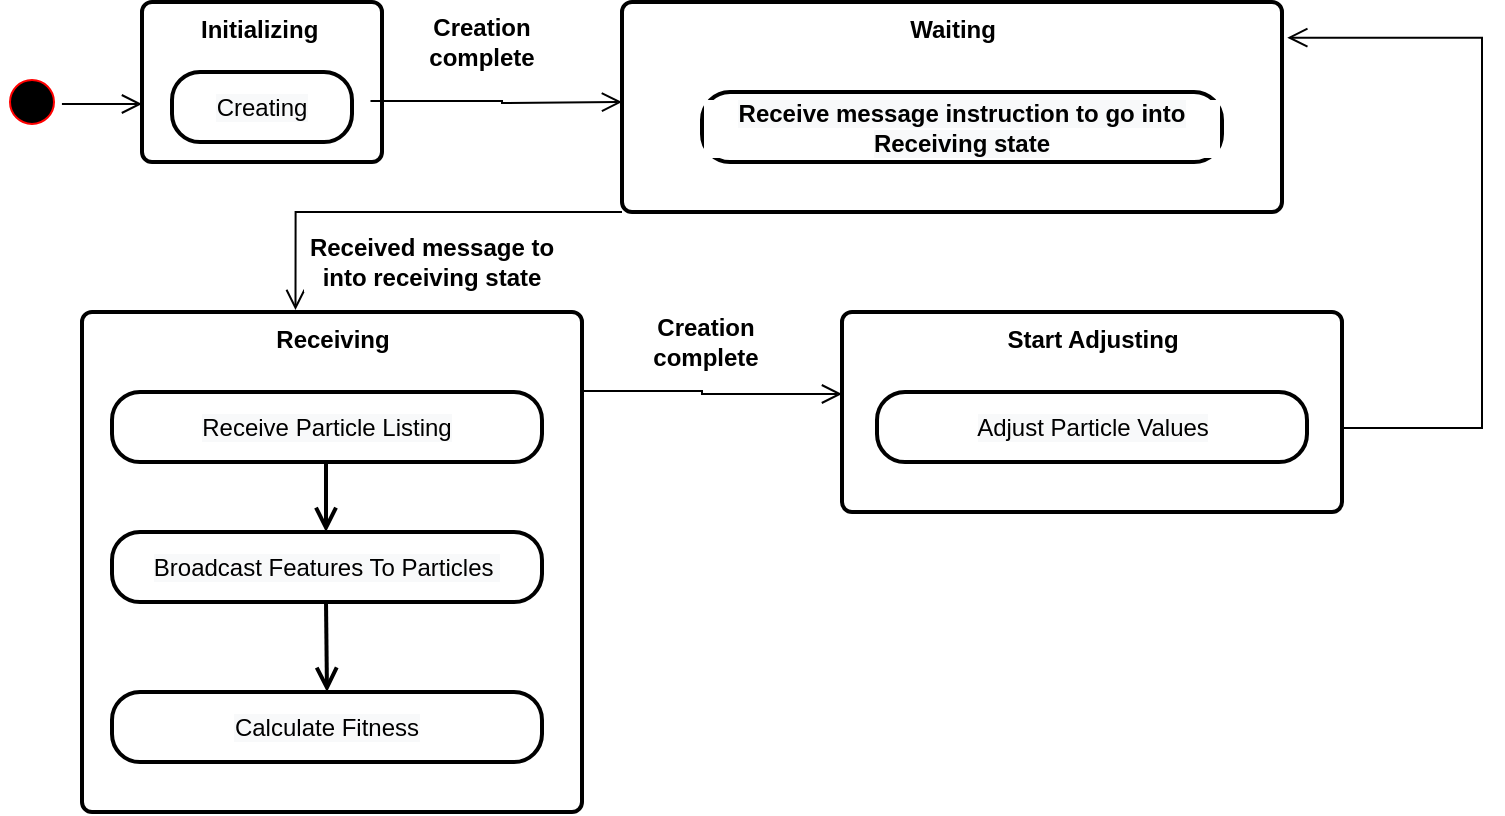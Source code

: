 <mxfile version="15.9.4" type="github">
  <diagram id="cM2ZmW4HxominK4Ddbyx" name="Page-1">
    <mxGraphModel dx="1038" dy="583" grid="1" gridSize="10" guides="1" tooltips="1" connect="1" arrows="1" fold="1" page="1" pageScale="1" pageWidth="827" pageHeight="1169" math="0" shadow="0">
      <root>
        <mxCell id="0" />
        <mxCell id="1" parent="0" />
        <mxCell id="Gxbs-bBxlD_UwTVCXYwM-1" value="&lt;b&gt;Initializing&amp;nbsp;&lt;/b&gt;" style="html=1;align=center;verticalAlign=top;rounded=1;absoluteArcSize=1;arcSize=10;dashed=0;labelBackgroundColor=default;fontColor=#000000;strokeColor=#000000;fillColor=#FFFFFF;strokeWidth=2;" parent="1" vertex="1">
          <mxGeometry x="110" y="85" width="120" height="80" as="geometry" />
        </mxCell>
        <mxCell id="Gxbs-bBxlD_UwTVCXYwM-2" value="&lt;b&gt;Waiting&lt;/b&gt;" style="html=1;align=center;verticalAlign=top;rounded=1;absoluteArcSize=1;arcSize=10;dashed=0;labelBackgroundColor=default;fontColor=#000000;strokeColor=#000000;fillColor=#FFFFFF;strokeWidth=2;" parent="1" vertex="1">
          <mxGeometry x="350" y="85" width="330" height="105" as="geometry" />
        </mxCell>
        <mxCell id="Gxbs-bBxlD_UwTVCXYwM-3" value="" style="ellipse;html=1;shape=startState;fillColor=#000000;strokeColor=#ff0000;" parent="1" vertex="1">
          <mxGeometry x="40" y="120" width="30" height="30" as="geometry" />
        </mxCell>
        <mxCell id="Gxbs-bBxlD_UwTVCXYwM-4" value="" style="edgeStyle=orthogonalEdgeStyle;html=1;verticalAlign=bottom;endArrow=open;endSize=8;strokeColor=#000000;rounded=0;" parent="1" source="Gxbs-bBxlD_UwTVCXYwM-3" edge="1">
          <mxGeometry relative="1" as="geometry">
            <mxPoint x="110" y="136" as="targetPoint" />
            <Array as="points">
              <mxPoint x="110" y="136" />
              <mxPoint x="110" y="136" />
            </Array>
          </mxGeometry>
        </mxCell>
        <mxCell id="Gxbs-bBxlD_UwTVCXYwM-5" value="" style="edgeStyle=orthogonalEdgeStyle;html=1;verticalAlign=bottom;endArrow=open;endSize=8;strokeColor=#000000;rounded=0;exitX=0.952;exitY=0.619;exitDx=0;exitDy=0;exitPerimeter=0;" parent="1" source="Gxbs-bBxlD_UwTVCXYwM-1" edge="1">
          <mxGeometry relative="1" as="geometry">
            <mxPoint x="350" y="135" as="targetPoint" />
            <mxPoint x="380" y="135" as="sourcePoint" />
            <Array as="points" />
          </mxGeometry>
        </mxCell>
        <mxCell id="Gxbs-bBxlD_UwTVCXYwM-12" value="&lt;span style=&quot;background-color: rgb(248 , 249 , 250)&quot;&gt;Creating&lt;/span&gt;" style="rounded=1;whiteSpace=wrap;html=1;arcSize=40;fontColor=#000000;fillColor=#FFFFFF;strokeColor=#000000;labelBackgroundColor=default;strokeWidth=2;" parent="1" vertex="1">
          <mxGeometry x="125" y="120" width="90" height="35" as="geometry" />
        </mxCell>
        <mxCell id="Gxbs-bBxlD_UwTVCXYwM-13" value="&lt;b&gt;Creation complete&lt;/b&gt;" style="text;html=1;strokeColor=none;fillColor=none;align=center;verticalAlign=middle;whiteSpace=wrap;rounded=0;labelBackgroundColor=default;fontColor=#000000;" parent="1" vertex="1">
          <mxGeometry x="250" y="90" width="60" height="30" as="geometry" />
        </mxCell>
        <mxCell id="Gxbs-bBxlD_UwTVCXYwM-14" value="&lt;b&gt;Receiving&lt;/b&gt;" style="html=1;align=center;verticalAlign=top;rounded=1;absoluteArcSize=1;arcSize=10;dashed=0;labelBackgroundColor=default;fontColor=#000000;strokeColor=#000000;fillColor=#FFFFFF;strokeWidth=2;" parent="1" vertex="1">
          <mxGeometry x="80" y="240" width="250" height="250" as="geometry" />
        </mxCell>
        <mxCell id="Gxbs-bBxlD_UwTVCXYwM-16" value="" style="edgeStyle=orthogonalEdgeStyle;html=1;verticalAlign=bottom;endArrow=open;endSize=8;strokeColor=#000000;rounded=0;entryX=0.427;entryY=-0.004;entryDx=0;entryDy=0;entryPerimeter=0;" parent="1" target="Gxbs-bBxlD_UwTVCXYwM-14" edge="1">
          <mxGeometry relative="1" as="geometry">
            <mxPoint x="525.76" y="300" as="targetPoint" />
            <mxPoint x="350" y="190" as="sourcePoint" />
            <Array as="points">
              <mxPoint x="350" y="190" />
              <mxPoint x="187" y="190" />
            </Array>
          </mxGeometry>
        </mxCell>
        <mxCell id="Gxbs-bBxlD_UwTVCXYwM-17" value="&lt;b&gt;Received message to into receiving state&lt;/b&gt;" style="text;html=1;strokeColor=none;fillColor=none;align=center;verticalAlign=middle;whiteSpace=wrap;rounded=0;labelBackgroundColor=default;fontColor=#000000;" parent="1" vertex="1">
          <mxGeometry x="190" y="200" width="130" height="30" as="geometry" />
        </mxCell>
        <mxCell id="Gxbs-bBxlD_UwTVCXYwM-20" value="&lt;span style=&quot;background-color: rgb(248 , 249 , 250)&quot;&gt;Broadcast Features To Particles&amp;nbsp;&lt;/span&gt;" style="rounded=1;whiteSpace=wrap;html=1;arcSize=40;fontColor=#000000;fillColor=#FFFFFF;strokeColor=#000000;labelBackgroundColor=default;strokeWidth=2;" parent="1" vertex="1">
          <mxGeometry x="95" y="350" width="215" height="35" as="geometry" />
        </mxCell>
        <mxCell id="Gxbs-bBxlD_UwTVCXYwM-21" value="&lt;span style=&quot;font-weight: 700 ; background-color: rgb(248 , 249 , 250)&quot;&gt;Receive message instruction to go into Receiving state&lt;/span&gt;" style="rounded=1;whiteSpace=wrap;html=1;arcSize=40;fontColor=#000000;fillColor=#FFFFFF;strokeColor=#000000;labelBackgroundColor=default;strokeWidth=2;" parent="1" vertex="1">
          <mxGeometry x="390" y="130" width="260" height="35" as="geometry" />
        </mxCell>
        <mxCell id="Gxbs-bBxlD_UwTVCXYwM-22" value="&lt;span style=&quot;background-color: rgb(248 , 249 , 250)&quot;&gt;Receive Particle Listing&lt;/span&gt;" style="rounded=1;whiteSpace=wrap;html=1;arcSize=40;fontColor=#000000;fillColor=#FFFFFF;strokeColor=#000000;labelBackgroundColor=default;strokeWidth=2;" parent="1" vertex="1">
          <mxGeometry x="95" y="280" width="215" height="35" as="geometry" />
        </mxCell>
        <mxCell id="Gxbs-bBxlD_UwTVCXYwM-23" value="&lt;span style=&quot;background-color: rgb(248 , 249 , 250)&quot;&gt;Calculate Fitness&lt;/span&gt;" style="rounded=1;whiteSpace=wrap;html=1;arcSize=40;fontColor=#000000;fillColor=#FFFFFF;strokeColor=#000000;labelBackgroundColor=default;strokeWidth=2;" parent="1" vertex="1">
          <mxGeometry x="95" y="430" width="215" height="35" as="geometry" />
        </mxCell>
        <mxCell id="Gxbs-bBxlD_UwTVCXYwM-24" value="&lt;b&gt;Start Adjusting&lt;/b&gt;" style="html=1;align=center;verticalAlign=top;rounded=1;absoluteArcSize=1;arcSize=10;dashed=0;labelBackgroundColor=default;fontColor=#000000;strokeColor=#000000;fillColor=#FFFFFF;strokeWidth=2;" parent="1" vertex="1">
          <mxGeometry x="460" y="240" width="250" height="100" as="geometry" />
        </mxCell>
        <mxCell id="Gxbs-bBxlD_UwTVCXYwM-25" value="" style="edgeStyle=orthogonalEdgeStyle;html=1;verticalAlign=bottom;endArrow=open;endSize=8;strokeColor=#000000;rounded=0;exitX=0.952;exitY=0.619;exitDx=0;exitDy=0;exitPerimeter=0;" parent="1" edge="1">
          <mxGeometry relative="1" as="geometry">
            <mxPoint x="460" y="281" as="targetPoint" />
            <mxPoint x="330" y="279.52" as="sourcePoint" />
            <Array as="points">
              <mxPoint x="390" y="280" />
              <mxPoint x="390" y="281" />
              <mxPoint x="457" y="281" />
            </Array>
          </mxGeometry>
        </mxCell>
        <mxCell id="Gxbs-bBxlD_UwTVCXYwM-26" value="" style="edgeStyle=orthogonalEdgeStyle;html=1;verticalAlign=bottom;endArrow=open;endSize=8;strokeColor=#000000;rounded=0;strokeWidth=2;" parent="1" edge="1">
          <mxGeometry relative="1" as="geometry">
            <mxPoint x="202" y="350" as="targetPoint" />
            <mxPoint x="202" y="315" as="sourcePoint" />
          </mxGeometry>
        </mxCell>
        <mxCell id="Gxbs-bBxlD_UwTVCXYwM-27" value="" style="edgeStyle=orthogonalEdgeStyle;html=1;verticalAlign=bottom;endArrow=open;endSize=8;strokeColor=#000000;rounded=0;strokeWidth=2;entryX=0.5;entryY=0;entryDx=0;entryDy=0;" parent="1" target="Gxbs-bBxlD_UwTVCXYwM-23" edge="1">
          <mxGeometry relative="1" as="geometry">
            <mxPoint x="202" y="420" as="targetPoint" />
            <mxPoint x="202" y="385" as="sourcePoint" />
          </mxGeometry>
        </mxCell>
        <mxCell id="Gxbs-bBxlD_UwTVCXYwM-28" value="&lt;b&gt;Creation complete&lt;/b&gt;" style="text;html=1;strokeColor=none;fillColor=none;align=center;verticalAlign=middle;whiteSpace=wrap;rounded=0;labelBackgroundColor=default;fontColor=#000000;" parent="1" vertex="1">
          <mxGeometry x="354" y="240" width="76" height="30" as="geometry" />
        </mxCell>
        <mxCell id="Gxbs-bBxlD_UwTVCXYwM-29" value="&lt;span style=&quot;background-color: rgb(248 , 249 , 250)&quot;&gt;Adjust Particle Values&lt;/span&gt;" style="rounded=1;whiteSpace=wrap;html=1;arcSize=40;fontColor=#000000;fillColor=#FFFFFF;strokeColor=#000000;labelBackgroundColor=default;strokeWidth=2;" parent="1" vertex="1">
          <mxGeometry x="477.5" y="280" width="215" height="35" as="geometry" />
        </mxCell>
        <mxCell id="Gxbs-bBxlD_UwTVCXYwM-30" value="" style="edgeStyle=orthogonalEdgeStyle;html=1;verticalAlign=bottom;endArrow=open;endSize=8;strokeColor=#000000;rounded=0;exitX=0.952;exitY=0.619;exitDx=0;exitDy=0;exitPerimeter=0;entryX=1.008;entryY=0.17;entryDx=0;entryDy=0;entryPerimeter=0;" parent="1" target="Gxbs-bBxlD_UwTVCXYwM-2" edge="1">
          <mxGeometry relative="1" as="geometry">
            <mxPoint x="750" y="120" as="targetPoint" />
            <mxPoint x="710" y="296.77" as="sourcePoint" />
            <Array as="points">
              <mxPoint x="710" y="298" />
              <mxPoint x="780" y="298" />
              <mxPoint x="780" y="103" />
            </Array>
          </mxGeometry>
        </mxCell>
      </root>
    </mxGraphModel>
  </diagram>
</mxfile>
